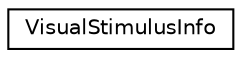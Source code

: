 digraph "Graphical Class Hierarchy"
{
 // LATEX_PDF_SIZE
  edge [fontname="Helvetica",fontsize="10",labelfontname="Helvetica",labelfontsize="10"];
  node [fontname="Helvetica",fontsize="10",shape=record];
  rankdir="LR";
  Node0 [label="VisualStimulusInfo",height=0.2,width=0.4,color="black", fillcolor="white", style="filled",URL="$structVisualStimulusInfo.html",tooltip=" "];
}
